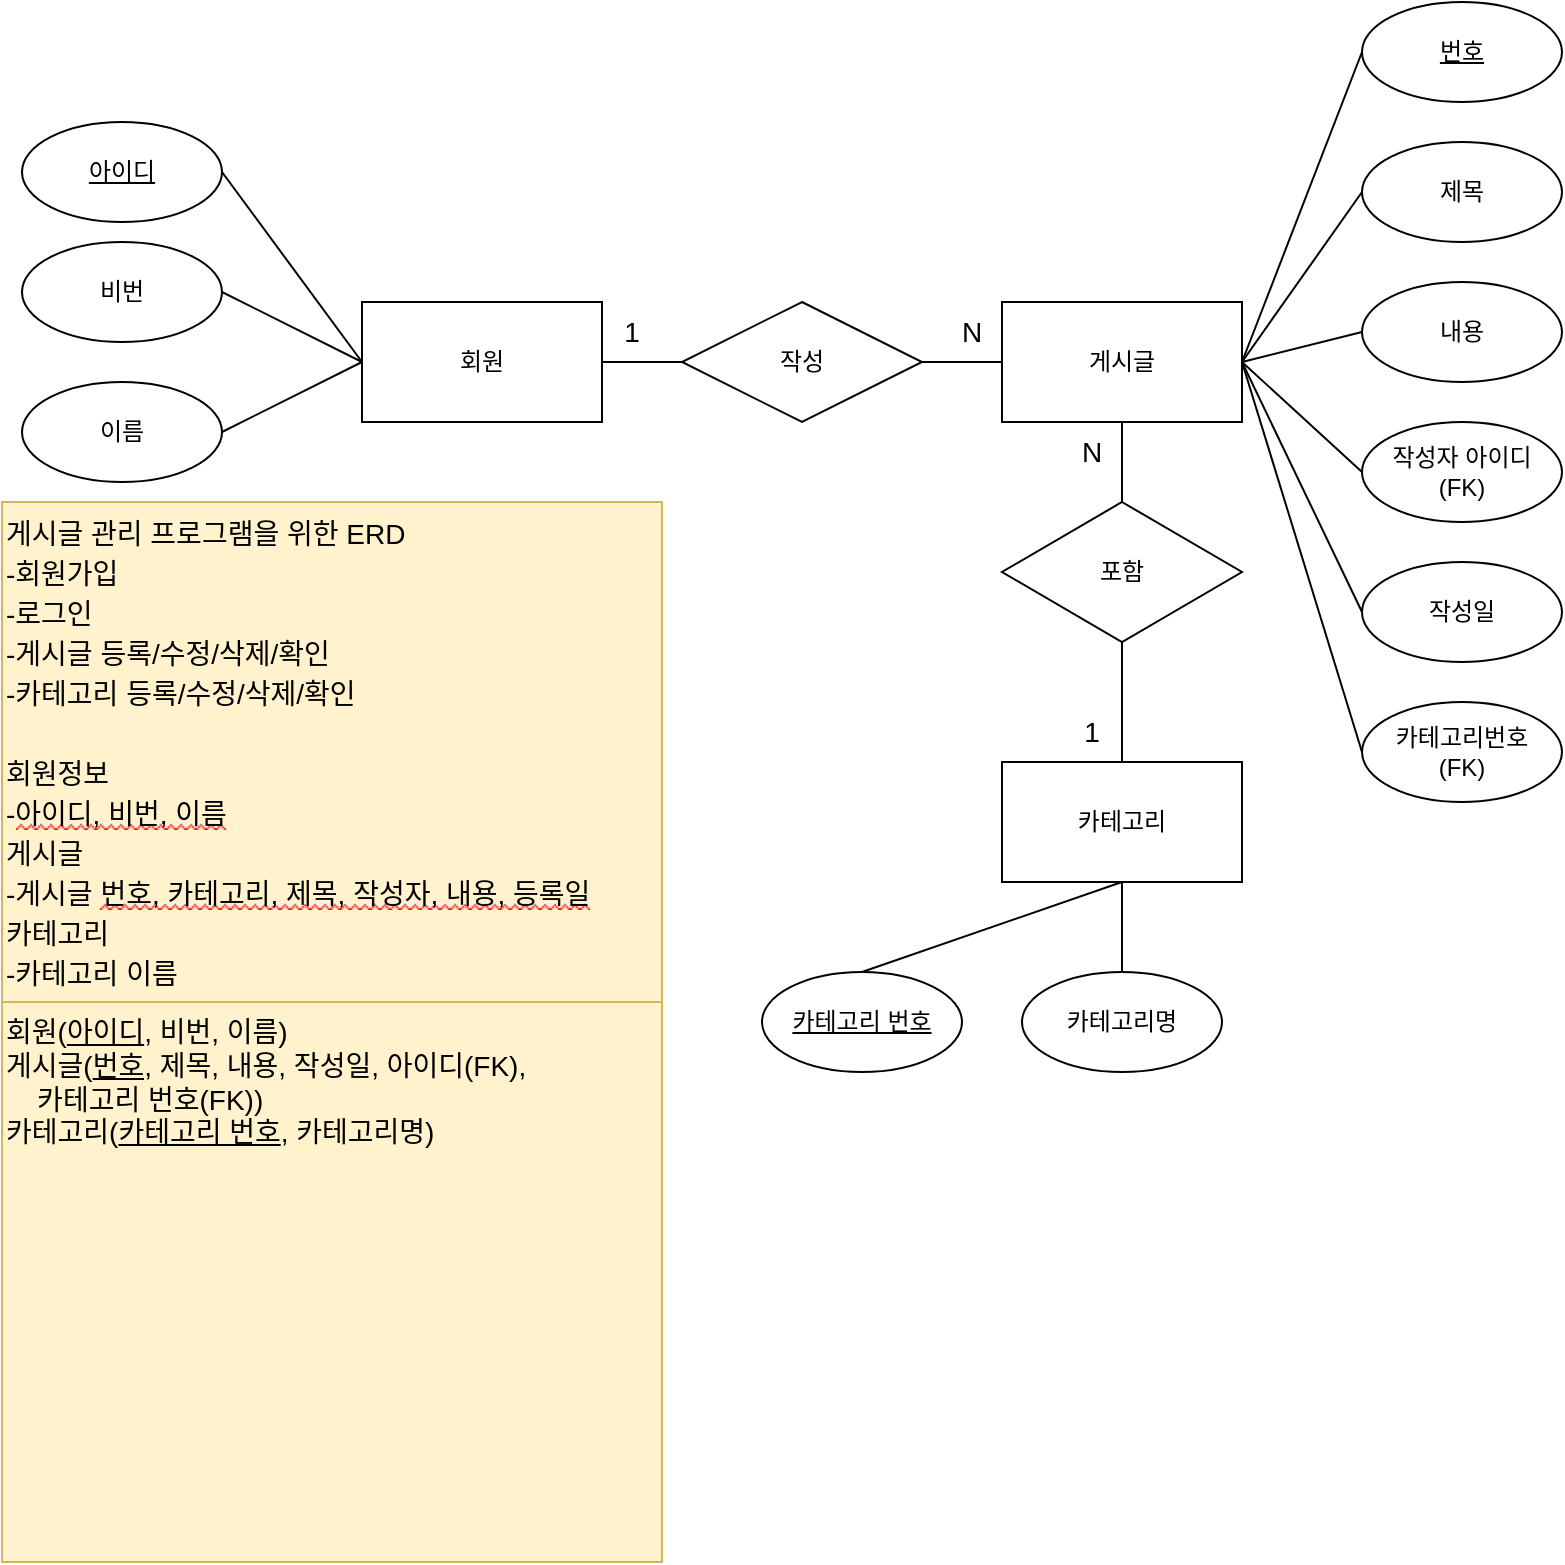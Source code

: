 <mxfile version="20.6.0" type="github">
  <diagram id="f5-VNRStMy4sc9KcdbKL" name="페이지-1">
    <mxGraphModel dx="971" dy="784" grid="1" gridSize="10" guides="1" tooltips="1" connect="1" arrows="1" fold="1" page="1" pageScale="1" pageWidth="827" pageHeight="1169" math="0" shadow="0">
      <root>
        <mxCell id="0" />
        <mxCell id="1" parent="0" />
        <mxCell id="5Njhq3zu1dx3889uRiKy-1" value="회원" style="rounded=0;whiteSpace=wrap;html=1;" parent="1" vertex="1">
          <mxGeometry x="180" y="200" width="120" height="60" as="geometry" />
        </mxCell>
        <mxCell id="5Njhq3zu1dx3889uRiKy-2" value="게시글" style="rounded=0;whiteSpace=wrap;html=1;" parent="1" vertex="1">
          <mxGeometry x="500" y="200" width="120" height="60" as="geometry" />
        </mxCell>
        <mxCell id="5Njhq3zu1dx3889uRiKy-3" value="카테고리" style="rounded=0;whiteSpace=wrap;html=1;" parent="1" vertex="1">
          <mxGeometry x="500" y="430" width="120" height="60" as="geometry" />
        </mxCell>
        <mxCell id="5Njhq3zu1dx3889uRiKy-4" value="포함" style="rhombus;whiteSpace=wrap;html=1;" parent="1" vertex="1">
          <mxGeometry x="500" y="300" width="120" height="70" as="geometry" />
        </mxCell>
        <mxCell id="5Njhq3zu1dx3889uRiKy-5" value="작성" style="rhombus;whiteSpace=wrap;html=1;" parent="1" vertex="1">
          <mxGeometry x="340" y="200" width="120" height="60" as="geometry" />
        </mxCell>
        <mxCell id="5Njhq3zu1dx3889uRiKy-8" value="&lt;u&gt;아이디&lt;/u&gt;" style="ellipse;whiteSpace=wrap;html=1;" parent="1" vertex="1">
          <mxGeometry x="10" y="110" width="100" height="50" as="geometry" />
        </mxCell>
        <mxCell id="5Njhq3zu1dx3889uRiKy-9" value="비번" style="ellipse;whiteSpace=wrap;html=1;" parent="1" vertex="1">
          <mxGeometry x="10" y="170" width="100" height="50" as="geometry" />
        </mxCell>
        <mxCell id="5Njhq3zu1dx3889uRiKy-10" value="이름" style="ellipse;whiteSpace=wrap;html=1;" parent="1" vertex="1">
          <mxGeometry x="10" y="240" width="100" height="50" as="geometry" />
        </mxCell>
        <mxCell id="5Njhq3zu1dx3889uRiKy-11" value="" style="endArrow=none;html=1;rounded=0;exitX=1;exitY=0.5;exitDx=0;exitDy=0;entryX=0;entryY=0.5;entryDx=0;entryDy=0;" parent="1" source="5Njhq3zu1dx3889uRiKy-8" target="5Njhq3zu1dx3889uRiKy-1" edge="1">
          <mxGeometry width="50" height="50" relative="1" as="geometry">
            <mxPoint x="370" y="430" as="sourcePoint" />
            <mxPoint x="420" y="380" as="targetPoint" />
          </mxGeometry>
        </mxCell>
        <mxCell id="5Njhq3zu1dx3889uRiKy-12" value="" style="endArrow=none;html=1;rounded=0;exitX=1;exitY=0.5;exitDx=0;exitDy=0;" parent="1" source="5Njhq3zu1dx3889uRiKy-9" edge="1">
          <mxGeometry width="50" height="50" relative="1" as="geometry">
            <mxPoint x="120" y="145" as="sourcePoint" />
            <mxPoint x="180" y="230" as="targetPoint" />
          </mxGeometry>
        </mxCell>
        <mxCell id="5Njhq3zu1dx3889uRiKy-13" value="" style="endArrow=none;html=1;rounded=0;exitX=1;exitY=0.5;exitDx=0;exitDy=0;" parent="1" source="5Njhq3zu1dx3889uRiKy-10" edge="1">
          <mxGeometry width="50" height="50" relative="1" as="geometry">
            <mxPoint x="120" y="205" as="sourcePoint" />
            <mxPoint x="180" y="230" as="targetPoint" />
          </mxGeometry>
        </mxCell>
        <mxCell id="5Njhq3zu1dx3889uRiKy-14" value="" style="endArrow=none;html=1;rounded=0;entryX=1;entryY=0.5;entryDx=0;entryDy=0;exitX=0;exitY=0.5;exitDx=0;exitDy=0;" parent="1" source="5Njhq3zu1dx3889uRiKy-5" target="5Njhq3zu1dx3889uRiKy-1" edge="1">
          <mxGeometry width="50" height="50" relative="1" as="geometry">
            <mxPoint x="370" y="430" as="sourcePoint" />
            <mxPoint x="420" y="380" as="targetPoint" />
          </mxGeometry>
        </mxCell>
        <mxCell id="5Njhq3zu1dx3889uRiKy-15" value="번호" style="ellipse;whiteSpace=wrap;html=1;fontStyle=4" parent="1" vertex="1">
          <mxGeometry x="680" y="50" width="100" height="50" as="geometry" />
        </mxCell>
        <mxCell id="5Njhq3zu1dx3889uRiKy-16" value="제목" style="ellipse;whiteSpace=wrap;html=1;" parent="1" vertex="1">
          <mxGeometry x="680" y="120" width="100" height="50" as="geometry" />
        </mxCell>
        <mxCell id="5Njhq3zu1dx3889uRiKy-17" value="내용" style="ellipse;whiteSpace=wrap;html=1;" parent="1" vertex="1">
          <mxGeometry x="680" y="190" width="100" height="50" as="geometry" />
        </mxCell>
        <mxCell id="5Njhq3zu1dx3889uRiKy-18" value="작성자 아이디&lt;br&gt;(FK)" style="ellipse;whiteSpace=wrap;html=1;" parent="1" vertex="1">
          <mxGeometry x="680" y="260" width="100" height="50" as="geometry" />
        </mxCell>
        <mxCell id="5Njhq3zu1dx3889uRiKy-19" value="작성일" style="ellipse;whiteSpace=wrap;html=1;" parent="1" vertex="1">
          <mxGeometry x="680" y="330" width="100" height="50" as="geometry" />
        </mxCell>
        <mxCell id="5Njhq3zu1dx3889uRiKy-21" value="카테고리번호&lt;br&gt;(FK)" style="ellipse;whiteSpace=wrap;html=1;" parent="1" vertex="1">
          <mxGeometry x="680" y="400" width="100" height="50" as="geometry" />
        </mxCell>
        <mxCell id="5Njhq3zu1dx3889uRiKy-22" value="카테고리명" style="ellipse;whiteSpace=wrap;html=1;" parent="1" vertex="1">
          <mxGeometry x="510" y="535" width="100" height="50" as="geometry" />
        </mxCell>
        <mxCell id="5Njhq3zu1dx3889uRiKy-23" value="" style="endArrow=none;html=1;rounded=0;entryX=0;entryY=0.5;entryDx=0;entryDy=0;exitX=1;exitY=0.5;exitDx=0;exitDy=0;" parent="1" source="5Njhq3zu1dx3889uRiKy-5" target="5Njhq3zu1dx3889uRiKy-2" edge="1">
          <mxGeometry width="50" height="50" relative="1" as="geometry">
            <mxPoint x="430" y="310" as="sourcePoint" />
            <mxPoint x="480" y="260" as="targetPoint" />
          </mxGeometry>
        </mxCell>
        <mxCell id="5Njhq3zu1dx3889uRiKy-24" value="" style="endArrow=none;html=1;rounded=0;entryX=0;entryY=0.5;entryDx=0;entryDy=0;exitX=1;exitY=0.5;exitDx=0;exitDy=0;" parent="1" source="5Njhq3zu1dx3889uRiKy-2" target="5Njhq3zu1dx3889uRiKy-15" edge="1">
          <mxGeometry width="50" height="50" relative="1" as="geometry">
            <mxPoint x="470" y="240" as="sourcePoint" />
            <mxPoint x="510" y="240" as="targetPoint" />
          </mxGeometry>
        </mxCell>
        <mxCell id="5Njhq3zu1dx3889uRiKy-25" value="" style="endArrow=none;html=1;rounded=0;entryX=0;entryY=0.5;entryDx=0;entryDy=0;" parent="1" target="5Njhq3zu1dx3889uRiKy-16" edge="1">
          <mxGeometry width="50" height="50" relative="1" as="geometry">
            <mxPoint x="620" y="230" as="sourcePoint" />
            <mxPoint x="690" y="85" as="targetPoint" />
          </mxGeometry>
        </mxCell>
        <mxCell id="5Njhq3zu1dx3889uRiKy-26" value="" style="endArrow=none;html=1;rounded=0;entryX=0;entryY=0.5;entryDx=0;entryDy=0;" parent="1" target="5Njhq3zu1dx3889uRiKy-17" edge="1">
          <mxGeometry width="50" height="50" relative="1" as="geometry">
            <mxPoint x="620" y="230" as="sourcePoint" />
            <mxPoint x="700" y="95" as="targetPoint" />
          </mxGeometry>
        </mxCell>
        <mxCell id="5Njhq3zu1dx3889uRiKy-27" value="" style="endArrow=none;html=1;rounded=0;entryX=0;entryY=0.5;entryDx=0;entryDy=0;" parent="1" target="5Njhq3zu1dx3889uRiKy-18" edge="1">
          <mxGeometry width="50" height="50" relative="1" as="geometry">
            <mxPoint x="620" y="230" as="sourcePoint" />
            <mxPoint x="690" y="225" as="targetPoint" />
          </mxGeometry>
        </mxCell>
        <mxCell id="5Njhq3zu1dx3889uRiKy-28" value="" style="endArrow=none;html=1;rounded=0;entryX=0;entryY=0.5;entryDx=0;entryDy=0;" parent="1" target="5Njhq3zu1dx3889uRiKy-19" edge="1">
          <mxGeometry width="50" height="50" relative="1" as="geometry">
            <mxPoint x="620" y="230" as="sourcePoint" />
            <mxPoint x="690" y="295" as="targetPoint" />
          </mxGeometry>
        </mxCell>
        <mxCell id="5Njhq3zu1dx3889uRiKy-29" value="" style="endArrow=none;html=1;rounded=0;entryX=0;entryY=0.5;entryDx=0;entryDy=0;exitX=1;exitY=0.5;exitDx=0;exitDy=0;" parent="1" source="5Njhq3zu1dx3889uRiKy-2" target="5Njhq3zu1dx3889uRiKy-21" edge="1">
          <mxGeometry width="50" height="50" relative="1" as="geometry">
            <mxPoint x="630" y="240" as="sourcePoint" />
            <mxPoint x="690" y="365" as="targetPoint" />
          </mxGeometry>
        </mxCell>
        <mxCell id="5Njhq3zu1dx3889uRiKy-30" value="" style="endArrow=none;html=1;rounded=0;exitX=0.5;exitY=1;exitDx=0;exitDy=0;entryX=0.5;entryY=0;entryDx=0;entryDy=0;" parent="1" source="5Njhq3zu1dx3889uRiKy-2" target="5Njhq3zu1dx3889uRiKy-4" edge="1">
          <mxGeometry width="50" height="50" relative="1" as="geometry">
            <mxPoint x="630" y="240" as="sourcePoint" />
            <mxPoint x="560" y="530" as="targetPoint" />
          </mxGeometry>
        </mxCell>
        <mxCell id="5Njhq3zu1dx3889uRiKy-31" value="" style="endArrow=none;html=1;rounded=0;exitX=0.5;exitY=1;exitDx=0;exitDy=0;entryX=0.5;entryY=0;entryDx=0;entryDy=0;" parent="1" source="5Njhq3zu1dx3889uRiKy-4" target="5Njhq3zu1dx3889uRiKy-3" edge="1">
          <mxGeometry width="50" height="50" relative="1" as="geometry">
            <mxPoint x="570" y="270" as="sourcePoint" />
            <mxPoint x="570" y="310" as="targetPoint" />
          </mxGeometry>
        </mxCell>
        <mxCell id="5Njhq3zu1dx3889uRiKy-32" value="" style="endArrow=none;html=1;rounded=0;entryX=0.5;entryY=0;entryDx=0;entryDy=0;" parent="1" target="5Njhq3zu1dx3889uRiKy-22" edge="1">
          <mxGeometry width="50" height="50" relative="1" as="geometry">
            <mxPoint x="560" y="490" as="sourcePoint" />
            <mxPoint x="570" y="440" as="targetPoint" />
          </mxGeometry>
        </mxCell>
        <mxCell id="YdWPVdfiSE-Kn_jrzKR6-1" value="카테고리 번호" style="ellipse;whiteSpace=wrap;html=1;fontStyle=4" parent="1" vertex="1">
          <mxGeometry x="380" y="535" width="100" height="50" as="geometry" />
        </mxCell>
        <mxCell id="YdWPVdfiSE-Kn_jrzKR6-2" value="" style="endArrow=none;html=1;rounded=0;entryX=0.5;entryY=0;entryDx=0;entryDy=0;exitX=0.5;exitY=1;exitDx=0;exitDy=0;" parent="1" source="5Njhq3zu1dx3889uRiKy-3" target="YdWPVdfiSE-Kn_jrzKR6-1" edge="1">
          <mxGeometry width="50" height="50" relative="1" as="geometry">
            <mxPoint x="430" y="490" as="sourcePoint" />
            <mxPoint x="440" y="440" as="targetPoint" />
          </mxGeometry>
        </mxCell>
        <mxCell id="YdWPVdfiSE-Kn_jrzKR6-3" value="&lt;div style=&quot;margin: 0px; padding: 0px; user-select: text; -webkit-user-drag: none; -webkit-tap-highlight-color: transparent; overflow: visible; cursor: text; clear: both; position: relative; direction: ltr; font-family: &amp;quot;맑은 고딕&amp;quot;, &amp;quot;Segoe UI&amp;quot;, &amp;quot;Segoe UI Web&amp;quot;, Arial, Verdana, sans-serif; font-size: 14px;&quot; class=&quot;OutlineElement Ltr  BCX8 SCXO28877632&quot;&gt;&lt;p style=&quot;margin: 0px; padding: 0px; user-select: text; -webkit-user-drag: none; -webkit-tap-highlight-color: transparent; overflow-wrap: break-word; vertical-align: baseline; font-kerning: none; color: windowtext; font-size: 14px;&quot; lang=&quot;KO-KR&quot; class=&quot;Paragraph SCXO28877632 BCX8&quot;&gt;&lt;font style=&quot;font-size: 14px;&quot;&gt;&lt;span style=&quot;margin: 0px; padding: 0px; user-select: text; -webkit-user-drag: none; -webkit-tap-highlight-color: transparent; color: windowtext; font-family: &amp;quot;맑은 고딕&amp;quot;, sans-serif; line-height: 20px; font-size: 14px; font-variant-ligatures: none !important;&quot; lang=&quot;KO-KR&quot; class=&quot;TextRun SCXO28877632 BCX8&quot; data-contrast=&quot;auto&quot;&gt;게시글 관리 프로그램을 위한 ERD&lt;/span&gt;&lt;span style=&quot;margin: 0px; padding: 0px; user-select: text; -webkit-user-drag: none; -webkit-tap-highlight-color: transparent; line-height: 20px; font-family: &amp;quot;맑은 고딕&amp;quot;, sans-serif; color: windowtext; font-size: 14px;&quot; class=&quot;EOP SCXO28877632 BCX8&quot;&gt;&amp;nbsp;&lt;/span&gt;&lt;/font&gt;&lt;/p&gt;&lt;/div&gt;&lt;div style=&quot;margin: 0px; padding: 0px; user-select: text; -webkit-user-drag: none; -webkit-tap-highlight-color: transparent; overflow: visible; cursor: text; clear: both; position: relative; direction: ltr; font-family: &amp;quot;맑은 고딕&amp;quot;, &amp;quot;Segoe UI&amp;quot;, &amp;quot;Segoe UI Web&amp;quot;, Arial, Verdana, sans-serif; font-size: 14px;&quot; class=&quot;OutlineElement Ltr  BCX8 SCXO28877632&quot;&gt;&lt;p style=&quot;margin: 0px; padding: 0px; user-select: text; -webkit-user-drag: none; -webkit-tap-highlight-color: transparent; overflow-wrap: break-word; vertical-align: baseline; font-kerning: none; color: windowtext; font-size: 14px;&quot; lang=&quot;KO-KR&quot; class=&quot;Paragraph SCXO28877632 BCX8&quot;&gt;&lt;font style=&quot;font-size: 14px;&quot;&gt;&lt;span style=&quot;margin: 0px; padding: 0px; user-select: text; -webkit-user-drag: none; -webkit-tap-highlight-color: transparent; color: windowtext; font-family: &amp;quot;맑은 고딕&amp;quot;, sans-serif; line-height: 20px; font-size: 14px; font-variant-ligatures: none !important;&quot; lang=&quot;KO-KR&quot; class=&quot;TextRun SCXO28877632 BCX8&quot; data-contrast=&quot;auto&quot;&gt;-회원가입&lt;/span&gt;&lt;span style=&quot;margin: 0px; padding: 0px; user-select: text; -webkit-user-drag: none; -webkit-tap-highlight-color: transparent; line-height: 20px; font-family: &amp;quot;맑은 고딕&amp;quot;, sans-serif; color: windowtext; font-size: 14px;&quot; class=&quot;EOP SCXO28877632 BCX8&quot;&gt;&amp;nbsp;&lt;/span&gt;&lt;/font&gt;&lt;/p&gt;&lt;/div&gt;&lt;div style=&quot;margin: 0px; padding: 0px; user-select: text; -webkit-user-drag: none; -webkit-tap-highlight-color: transparent; overflow: visible; cursor: text; clear: both; position: relative; direction: ltr; font-family: &amp;quot;맑은 고딕&amp;quot;, &amp;quot;Segoe UI&amp;quot;, &amp;quot;Segoe UI Web&amp;quot;, Arial, Verdana, sans-serif; font-size: 14px;&quot; class=&quot;OutlineElement Ltr SCXO28877632 BCX8&quot;&gt;&lt;p style=&quot;margin: 0px; padding: 0px; user-select: text; -webkit-user-drag: none; -webkit-tap-highlight-color: transparent; overflow-wrap: break-word; vertical-align: baseline; font-kerning: none; color: windowtext; font-size: 14px;&quot; lang=&quot;KO-KR&quot; class=&quot;Paragraph SCXO28877632 BCX8&quot;&gt;&lt;font style=&quot;font-size: 14px;&quot;&gt;&lt;span style=&quot;margin: 0px; padding: 0px; user-select: text; -webkit-user-drag: none; -webkit-tap-highlight-color: transparent; color: windowtext; font-family: &amp;quot;맑은 고딕&amp;quot;, sans-serif; line-height: 20px; font-size: 14px; font-variant-ligatures: none !important;&quot; lang=&quot;KO-KR&quot; class=&quot;TextRun SCXO28877632 BCX8&quot; data-contrast=&quot;auto&quot;&gt;-로그인&lt;/span&gt;&lt;span style=&quot;margin: 0px; padding: 0px; user-select: text; -webkit-user-drag: none; -webkit-tap-highlight-color: transparent; line-height: 20px; font-family: &amp;quot;맑은 고딕&amp;quot;, sans-serif; color: windowtext; font-size: 14px;&quot; class=&quot;EOP SCXO28877632 BCX8&quot;&gt;&amp;nbsp;&lt;/span&gt;&lt;/font&gt;&lt;/p&gt;&lt;/div&gt;&lt;div style=&quot;margin: 0px; padding: 0px; user-select: text; -webkit-user-drag: none; -webkit-tap-highlight-color: transparent; overflow: visible; cursor: text; clear: both; position: relative; direction: ltr; font-family: &amp;quot;맑은 고딕&amp;quot;, &amp;quot;Segoe UI&amp;quot;, &amp;quot;Segoe UI Web&amp;quot;, Arial, Verdana, sans-serif; font-size: 14px;&quot; class=&quot;OutlineElement Ltr SCXO28877632 BCX8&quot;&gt;&lt;p style=&quot;margin: 0px; padding: 0px; user-select: text; -webkit-user-drag: none; -webkit-tap-highlight-color: transparent; overflow-wrap: break-word; vertical-align: baseline; font-kerning: none; color: windowtext; font-size: 14px;&quot; lang=&quot;KO-KR&quot; class=&quot;Paragraph SCXO28877632 BCX8&quot;&gt;&lt;font style=&quot;font-size: 14px;&quot;&gt;&lt;span style=&quot;margin: 0px; padding: 0px; user-select: text; -webkit-user-drag: none; -webkit-tap-highlight-color: transparent; color: windowtext; font-family: &amp;quot;맑은 고딕&amp;quot;, sans-serif; line-height: 20px; font-size: 14px; font-variant-ligatures: none !important;&quot; lang=&quot;KO-KR&quot; class=&quot;TextRun SCXO28877632 BCX8&quot; data-contrast=&quot;auto&quot;&gt;-게시글 등록/수정/삭제/확인&lt;/span&gt;&lt;span style=&quot;margin: 0px; padding: 0px; user-select: text; -webkit-user-drag: none; -webkit-tap-highlight-color: transparent; line-height: 20px; font-family: &amp;quot;맑은 고딕&amp;quot;, sans-serif; color: windowtext; font-size: 14px;&quot; class=&quot;EOP SCXO28877632 BCX8&quot;&gt;&amp;nbsp;&lt;/span&gt;&lt;/font&gt;&lt;/p&gt;&lt;/div&gt;&lt;div style=&quot;margin: 0px; padding: 0px; user-select: text; -webkit-user-drag: none; -webkit-tap-highlight-color: transparent; overflow: visible; cursor: text; clear: both; position: relative; direction: ltr; font-family: &amp;quot;맑은 고딕&amp;quot;, &amp;quot;Segoe UI&amp;quot;, &amp;quot;Segoe UI Web&amp;quot;, Arial, Verdana, sans-serif; font-size: 14px;&quot; class=&quot;OutlineElement Ltr SCXO28877632 BCX8&quot;&gt;&lt;p style=&quot;margin: 0px; padding: 0px; user-select: text; -webkit-user-drag: none; -webkit-tap-highlight-color: transparent; overflow-wrap: break-word; vertical-align: baseline; font-kerning: none; color: windowtext; font-size: 14px;&quot; lang=&quot;KO-KR&quot; class=&quot;Paragraph SCXO28877632 BCX8&quot;&gt;&lt;font style=&quot;font-size: 14px;&quot;&gt;&lt;span style=&quot;margin: 0px; padding: 0px; user-select: text; -webkit-user-drag: none; -webkit-tap-highlight-color: transparent; color: windowtext; font-family: &amp;quot;맑은 고딕&amp;quot;, sans-serif; line-height: 20px; font-size: 14px; font-variant-ligatures: none !important;&quot; lang=&quot;KO-KR&quot; class=&quot;TextRun SCXO28877632 BCX8&quot; data-contrast=&quot;auto&quot;&gt;-카테고리 등록/수정/삭제/확인&lt;/span&gt;&lt;span style=&quot;margin: 0px; padding: 0px; user-select: text; -webkit-user-drag: none; -webkit-tap-highlight-color: transparent; line-height: 20px; font-family: &amp;quot;맑은 고딕&amp;quot;, sans-serif; color: windowtext; font-size: 14px;&quot; class=&quot;EOP SCXO28877632 BCX8&quot;&gt;&amp;nbsp;&lt;/span&gt;&lt;/font&gt;&lt;/p&gt;&lt;/div&gt;&lt;div style=&quot;margin: 0px; padding: 0px; user-select: text; -webkit-user-drag: none; -webkit-tap-highlight-color: transparent; overflow: visible; cursor: text; clear: both; position: relative; direction: ltr; font-family: &amp;quot;맑은 고딕&amp;quot;, &amp;quot;Segoe UI&amp;quot;, &amp;quot;Segoe UI Web&amp;quot;, Arial, Verdana, sans-serif; font-size: 14px;&quot; class=&quot;OutlineElement Ltr SCXO28877632 BCX8&quot;&gt;&lt;p style=&quot;margin: 0px; padding: 0px; user-select: text; -webkit-user-drag: none; -webkit-tap-highlight-color: transparent; overflow-wrap: break-word; vertical-align: baseline; font-kerning: none; color: windowtext; font-size: 14px;&quot; lang=&quot;KO-KR&quot; class=&quot;Paragraph SCXO28877632 BCX8&quot;&gt;&lt;font style=&quot;font-size: 14px;&quot;&gt;&lt;span style=&quot;margin: 0px; padding: 0px; user-select: text; -webkit-user-drag: none; -webkit-tap-highlight-color: transparent; color: windowtext; font-family: &amp;quot;맑은 고딕&amp;quot;, sans-serif; line-height: 20px; font-size: 14px; font-variant-ligatures: none !important;&quot; lang=&quot;KO-KR&quot; class=&quot;TextRun SCXO28877632 BCX8&quot; data-contrast=&quot;auto&quot;&gt;&lt;span style=&quot;margin: 0px; padding: 0px; user-select: text; -webkit-user-drag: none; -webkit-tap-highlight-color: transparent; font-size: 14px;&quot; class=&quot;NormalTextRun SCXO28877632 BCX8&quot;&gt;&lt;/span&gt;&lt;/span&gt;&lt;span style=&quot;margin: 0px; padding: 0px; user-select: text; -webkit-user-drag: none; -webkit-tap-highlight-color: transparent; line-height: 20px; font-family: &amp;quot;맑은 고딕&amp;quot;, sans-serif; color: windowtext; font-size: 14px;&quot; class=&quot;EOP SCXO28877632 BCX8&quot;&gt;&amp;nbsp;&lt;/span&gt;&lt;/font&gt;&lt;/p&gt;&lt;/div&gt;&lt;div style=&quot;margin: 0px; padding: 0px; user-select: text; -webkit-user-drag: none; -webkit-tap-highlight-color: transparent; overflow: visible; cursor: text; clear: both; position: relative; direction: ltr; font-family: &amp;quot;맑은 고딕&amp;quot;, &amp;quot;Segoe UI&amp;quot;, &amp;quot;Segoe UI Web&amp;quot;, Arial, Verdana, sans-serif; font-size: 14px;&quot; class=&quot;OutlineElement Ltr SCXO28877632 BCX8&quot;&gt;&lt;p style=&quot;margin: 0px; padding: 0px; user-select: text; -webkit-user-drag: none; -webkit-tap-highlight-color: transparent; overflow-wrap: break-word; vertical-align: baseline; font-kerning: none; color: windowtext; font-size: 14px;&quot; lang=&quot;KO-KR&quot; class=&quot;Paragraph SCXO28877632 BCX8&quot;&gt;&lt;font style=&quot;font-size: 14px;&quot;&gt;&lt;span style=&quot;margin: 0px; padding: 0px; user-select: text; -webkit-user-drag: none; -webkit-tap-highlight-color: transparent; color: windowtext; font-family: &amp;quot;맑은 고딕&amp;quot;, sans-serif; line-height: 20px; font-size: 14px; font-variant-ligatures: none !important;&quot; lang=&quot;KO-KR&quot; class=&quot;TextRun SCXO28877632 BCX8&quot; data-contrast=&quot;auto&quot;&gt;회원정보&lt;/span&gt;&lt;span style=&quot;margin: 0px; padding: 0px; user-select: text; -webkit-user-drag: none; -webkit-tap-highlight-color: transparent; line-height: 20px; font-family: &amp;quot;맑은 고딕&amp;quot;, sans-serif; color: windowtext; font-size: 14px;&quot; class=&quot;EOP SCXO28877632 BCX8&quot;&gt;&amp;nbsp;&lt;/span&gt;&lt;/font&gt;&lt;/p&gt;&lt;/div&gt;&lt;div style=&quot;margin: 0px; padding: 0px; user-select: text; -webkit-user-drag: none; -webkit-tap-highlight-color: transparent; overflow: visible; cursor: text; clear: both; position: relative; direction: ltr; font-family: &amp;quot;맑은 고딕&amp;quot;, &amp;quot;Segoe UI&amp;quot;, &amp;quot;Segoe UI Web&amp;quot;, Arial, Verdana, sans-serif; font-size: 14px;&quot; class=&quot;OutlineElement Ltr SCXO28877632 BCX8&quot;&gt;&lt;p style=&quot;margin: 0px; padding: 0px; user-select: text; -webkit-user-drag: none; -webkit-tap-highlight-color: transparent; overflow-wrap: break-word; vertical-align: baseline; font-kerning: none; color: windowtext; font-size: 14px;&quot; lang=&quot;KO-KR&quot; class=&quot;Paragraph SCXO28877632 BCX8&quot;&gt;&lt;font style=&quot;font-size: 14px;&quot;&gt;&lt;span style=&quot;margin: 0px; padding: 0px; user-select: text; -webkit-user-drag: none; -webkit-tap-highlight-color: transparent; color: windowtext; font-family: &amp;quot;맑은 고딕&amp;quot;, sans-serif; line-height: 20px; font-size: 14px; font-variant-ligatures: none !important;&quot; lang=&quot;KO-KR&quot; class=&quot;TextRun SCXO28877632 BCX8&quot; data-contrast=&quot;auto&quot;&gt;&lt;span style=&quot;margin: 0px; padding: 0px; user-select: text; -webkit-user-drag: none; -webkit-tap-highlight-color: transparent; font-size: 14px;&quot; class=&quot;NormalTextRun SCXO28877632 BCX8&quot;&gt;-&lt;/span&gt;&lt;span style=&quot;margin: 0px; padding: 0px; user-select: text; -webkit-user-drag: none; -webkit-tap-highlight-color: transparent; background-repeat: repeat-x; background-position: left bottom; background-image: url(&amp;quot;data:image/gif;base64,R0lGODlhBQAEAJECAP////8AAAAAAAAAACH5BAEAAAIALAAAAAAFAAQAAAIIlGAXCCHrTCgAOw==&amp;quot;); border-bottom: 1px solid transparent; font-size: 14px;&quot; class=&quot;SpellingError SCXO28877632 BCX8&quot;&gt;아이디, 비번, 이름&lt;/span&gt;&lt;/span&gt;&lt;span style=&quot;margin: 0px; padding: 0px; user-select: text; -webkit-user-drag: none; -webkit-tap-highlight-color: transparent; line-height: 20px; font-family: &amp;quot;맑은 고딕&amp;quot;, sans-serif; color: windowtext; font-size: 14px;&quot; class=&quot;EOP SCXO28877632 BCX8&quot;&gt;&amp;nbsp;&lt;/span&gt;&lt;/font&gt;&lt;/p&gt;&lt;/div&gt;&lt;div style=&quot;margin: 0px; padding: 0px; user-select: text; -webkit-user-drag: none; -webkit-tap-highlight-color: transparent; overflow: visible; cursor: text; clear: both; position: relative; direction: ltr; font-family: &amp;quot;맑은 고딕&amp;quot;, &amp;quot;Segoe UI&amp;quot;, &amp;quot;Segoe UI Web&amp;quot;, Arial, Verdana, sans-serif; font-size: 14px;&quot; class=&quot;OutlineElement Ltr SCXO28877632 BCX8&quot;&gt;&lt;p style=&quot;margin: 0px; padding: 0px; user-select: text; -webkit-user-drag: none; -webkit-tap-highlight-color: transparent; overflow-wrap: break-word; vertical-align: baseline; font-kerning: none; color: windowtext; font-size: 14px;&quot; lang=&quot;KO-KR&quot; class=&quot;Paragraph SCXO28877632 BCX8&quot;&gt;&lt;font style=&quot;font-size: 14px;&quot;&gt;&lt;span style=&quot;margin: 0px; padding: 0px; user-select: text; -webkit-user-drag: none; -webkit-tap-highlight-color: transparent; color: windowtext; font-family: &amp;quot;맑은 고딕&amp;quot;, sans-serif; line-height: 20px; font-size: 14px; font-variant-ligatures: none !important;&quot; lang=&quot;KO-KR&quot; class=&quot;TextRun SCXO28877632 BCX8&quot; data-contrast=&quot;auto&quot;&gt;게시글&lt;/span&gt;&lt;span style=&quot;margin: 0px; padding: 0px; user-select: text; -webkit-user-drag: none; -webkit-tap-highlight-color: transparent; line-height: 20px; font-family: &amp;quot;맑은 고딕&amp;quot;, sans-serif; color: windowtext; font-size: 14px;&quot; class=&quot;EOP SCXO28877632 BCX8&quot;&gt;&amp;nbsp;&lt;/span&gt;&lt;/font&gt;&lt;/p&gt;&lt;/div&gt;&lt;div style=&quot;margin: 0px; padding: 0px; user-select: text; -webkit-user-drag: none; -webkit-tap-highlight-color: transparent; overflow: visible; cursor: text; clear: both; position: relative; direction: ltr; font-family: &amp;quot;맑은 고딕&amp;quot;, &amp;quot;Segoe UI&amp;quot;, &amp;quot;Segoe UI Web&amp;quot;, Arial, Verdana, sans-serif; font-size: 14px;&quot; class=&quot;OutlineElement Ltr SCXO28877632 BCX8&quot;&gt;&lt;p style=&quot;margin: 0px; padding: 0px; user-select: text; -webkit-user-drag: none; -webkit-tap-highlight-color: transparent; overflow-wrap: break-word; vertical-align: baseline; font-kerning: none; color: windowtext; font-size: 14px;&quot; lang=&quot;KO-KR&quot; class=&quot;Paragraph SCXO28877632 BCX8&quot;&gt;&lt;font style=&quot;font-size: 14px;&quot;&gt;&lt;span style=&quot;margin: 0px; padding: 0px; user-select: text; -webkit-user-drag: none; -webkit-tap-highlight-color: transparent; color: windowtext; font-family: &amp;quot;맑은 고딕&amp;quot;, sans-serif; line-height: 20px; font-size: 14px; font-variant-ligatures: none !important;&quot; lang=&quot;KO-KR&quot; class=&quot;TextRun SCXO28877632 BCX8&quot; data-contrast=&quot;auto&quot;&gt;&lt;span style=&quot;margin: 0px; padding: 0px; user-select: text; -webkit-user-drag: none; -webkit-tap-highlight-color: transparent; font-size: 14px;&quot; class=&quot;NormalTextRun SCXO28877632 BCX8&quot;&gt;-게시글&amp;nbsp;&lt;/span&gt;&lt;span style=&quot;margin: 0px; padding: 0px; user-select: text; -webkit-user-drag: none; -webkit-tap-highlight-color: transparent; background-repeat: repeat-x; background-position: left bottom; background-image: url(&amp;quot;data:image/gif;base64,R0lGODlhBQAEAJECAP////8AAAAAAAAAACH5BAEAAAIALAAAAAAFAAQAAAIIlGAXCCHrTCgAOw==&amp;quot;); border-bottom: 1px solid transparent; font-size: 14px;&quot; class=&quot;SpellingError SCXO28877632 BCX8&quot;&gt;번호, 카테고리, 제목, 작성자, 내용, 등록일&lt;/span&gt;&lt;/span&gt;&lt;span style=&quot;margin: 0px; padding: 0px; user-select: text; -webkit-user-drag: none; -webkit-tap-highlight-color: transparent; line-height: 20px; font-family: &amp;quot;맑은 고딕&amp;quot;, sans-serif; color: windowtext; font-size: 14px;&quot; class=&quot;EOP SCXO28877632 BCX8&quot;&gt;&amp;nbsp;&lt;/span&gt;&lt;/font&gt;&lt;/p&gt;&lt;/div&gt;&lt;div style=&quot;margin: 0px; padding: 0px; user-select: text; -webkit-user-drag: none; -webkit-tap-highlight-color: transparent; overflow: visible; cursor: text; clear: both; position: relative; direction: ltr; font-family: &amp;quot;맑은 고딕&amp;quot;, &amp;quot;Segoe UI&amp;quot;, &amp;quot;Segoe UI Web&amp;quot;, Arial, Verdana, sans-serif; font-size: 14px;&quot; class=&quot;OutlineElement Ltr SCXO28877632 BCX8&quot;&gt;&lt;p style=&quot;margin: 0px; padding: 0px; user-select: text; -webkit-user-drag: none; -webkit-tap-highlight-color: transparent; overflow-wrap: break-word; vertical-align: baseline; font-kerning: none; color: windowtext; font-size: 14px;&quot; lang=&quot;KO-KR&quot; class=&quot;Paragraph SCXO28877632 BCX8&quot;&gt;&lt;font style=&quot;font-size: 14px;&quot;&gt;&lt;span style=&quot;margin: 0px; padding: 0px; user-select: text; -webkit-user-drag: none; -webkit-tap-highlight-color: transparent; color: windowtext; font-family: &amp;quot;맑은 고딕&amp;quot;, sans-serif; line-height: 20px; font-size: 14px; font-variant-ligatures: none !important;&quot; lang=&quot;KO-KR&quot; class=&quot;TextRun SCXO28877632 BCX8&quot; data-contrast=&quot;auto&quot;&gt;카테고리&lt;/span&gt;&lt;span style=&quot;margin: 0px; padding: 0px; user-select: text; -webkit-user-drag: none; -webkit-tap-highlight-color: transparent; line-height: 20px; font-family: &amp;quot;맑은 고딕&amp;quot;, sans-serif; color: windowtext; font-size: 14px;&quot; class=&quot;EOP SCXO28877632 BCX8&quot;&gt;&amp;nbsp;&lt;/span&gt;&lt;/font&gt;&lt;/p&gt;&lt;/div&gt;&lt;div style=&quot;margin: 0px; padding: 0px; user-select: text; -webkit-user-drag: none; -webkit-tap-highlight-color: transparent; overflow: visible; cursor: text; clear: both; position: relative; direction: ltr; font-family: &amp;quot;맑은 고딕&amp;quot;, &amp;quot;Segoe UI&amp;quot;, &amp;quot;Segoe UI Web&amp;quot;, Arial, Verdana, sans-serif; font-size: 14px;&quot; class=&quot;OutlineElement Ltr SCXO28877632 BCX8&quot;&gt;&lt;p style=&quot;margin: 0px; padding: 0px; user-select: text; -webkit-user-drag: none; -webkit-tap-highlight-color: transparent; overflow-wrap: break-word; vertical-align: baseline; font-kerning: none; color: windowtext; font-size: 14px;&quot; lang=&quot;KO-KR&quot; class=&quot;Paragraph SCXO28877632 BCX8&quot;&gt;&lt;font style=&quot;font-size: 14px;&quot;&gt;&lt;span style=&quot;margin: 0px; padding: 0px; user-select: text; -webkit-user-drag: none; -webkit-tap-highlight-color: transparent; color: windowtext; font-family: &amp;quot;맑은 고딕&amp;quot;, sans-serif; line-height: 20px; font-size: 14px; font-variant-ligatures: none !important;&quot; lang=&quot;KO-KR&quot; class=&quot;TextRun SCXO28877632 BCX8&quot; data-contrast=&quot;auto&quot;&gt;-카테고리 이름&lt;/span&gt;&lt;span style=&quot;margin: 0px; padding: 0px; user-select: text; -webkit-user-drag: none; -webkit-tap-highlight-color: transparent; line-height: 20px; font-family: &amp;quot;맑은 고딕&amp;quot;, sans-serif; color: windowtext; font-size: 14px;&quot; class=&quot;EOP SCXO28877632 BCX8&quot;&gt;&amp;nbsp;&lt;/span&gt;&lt;/font&gt;&lt;/p&gt;&lt;/div&gt;" style="text;html=1;strokeColor=#d6b656;fillColor=#fff2cc;align=left;verticalAlign=middle;whiteSpace=wrap;rounded=0;labelBackgroundColor=#FFF2CC;fontSize=14;" parent="1" vertex="1">
          <mxGeometry y="300" width="330" height="250" as="geometry" />
        </mxCell>
        <mxCell id="AOfIHI2APopkAjNGr-oA-1" value="회원(&lt;u style=&quot;font-size: 14px;&quot;&gt;아이디&lt;/u&gt;, 비번, 이름)&lt;br style=&quot;font-size: 14px;&quot;&gt;게시글(&lt;u style=&quot;font-size: 14px;&quot;&gt;번호,&lt;/u&gt;&amp;nbsp;제목, 내용, 작성일, 아이디(FK),&amp;nbsp;&lt;br style=&quot;font-size: 14px;&quot;&gt;&lt;span style=&quot;font-size: 14px;&quot;&gt;	&lt;/span&gt;&lt;span style=&quot;font-size: 14px;&quot;&gt;	&lt;/span&gt;&lt;span style=&quot;white-space: pre;&quot;&gt;	&lt;/span&gt;&amp;nbsp; &amp;nbsp;카테고리 번호(FK))&lt;br style=&quot;font-size: 14px;&quot;&gt;카테고리(&lt;u style=&quot;font-size: 14px;&quot;&gt;카테고리 번호&lt;/u&gt;, 카테고리명)" style="text;html=1;strokeColor=#d6b656;fillColor=#fff2cc;align=left;verticalAlign=top;rounded=0;fontSize=14;horizontal=1;whiteSpace=wrap;" vertex="1" parent="1">
          <mxGeometry y="550" width="330" height="280" as="geometry" />
        </mxCell>
        <mxCell id="AOfIHI2APopkAjNGr-oA-2" value="1" style="text;html=1;strokeColor=none;fillColor=none;align=center;verticalAlign=middle;whiteSpace=wrap;rounded=0;labelBackgroundColor=none;fontSize=14;" vertex="1" parent="1">
          <mxGeometry x="300" y="200" width="30" height="30" as="geometry" />
        </mxCell>
        <mxCell id="AOfIHI2APopkAjNGr-oA-3" value="N" style="text;html=1;strokeColor=none;fillColor=none;align=center;verticalAlign=middle;whiteSpace=wrap;rounded=0;labelBackgroundColor=none;fontSize=14;" vertex="1" parent="1">
          <mxGeometry x="470" y="200" width="30" height="30" as="geometry" />
        </mxCell>
        <mxCell id="AOfIHI2APopkAjNGr-oA-4" value="N" style="text;html=1;strokeColor=none;fillColor=none;align=center;verticalAlign=middle;whiteSpace=wrap;rounded=0;labelBackgroundColor=none;fontSize=14;" vertex="1" parent="1">
          <mxGeometry x="530" y="260" width="30" height="30" as="geometry" />
        </mxCell>
        <mxCell id="AOfIHI2APopkAjNGr-oA-5" value="1" style="text;html=1;strokeColor=none;fillColor=none;align=center;verticalAlign=middle;whiteSpace=wrap;rounded=0;labelBackgroundColor=none;fontSize=14;" vertex="1" parent="1">
          <mxGeometry x="530" y="400" width="30" height="30" as="geometry" />
        </mxCell>
      </root>
    </mxGraphModel>
  </diagram>
</mxfile>
